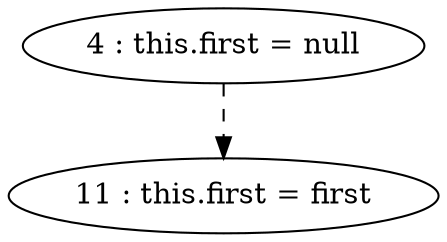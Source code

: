 digraph G {
"4 : this.first = null"
"4 : this.first = null" -> "11 : this.first = first" [style=dashed]
"11 : this.first = first"
}
